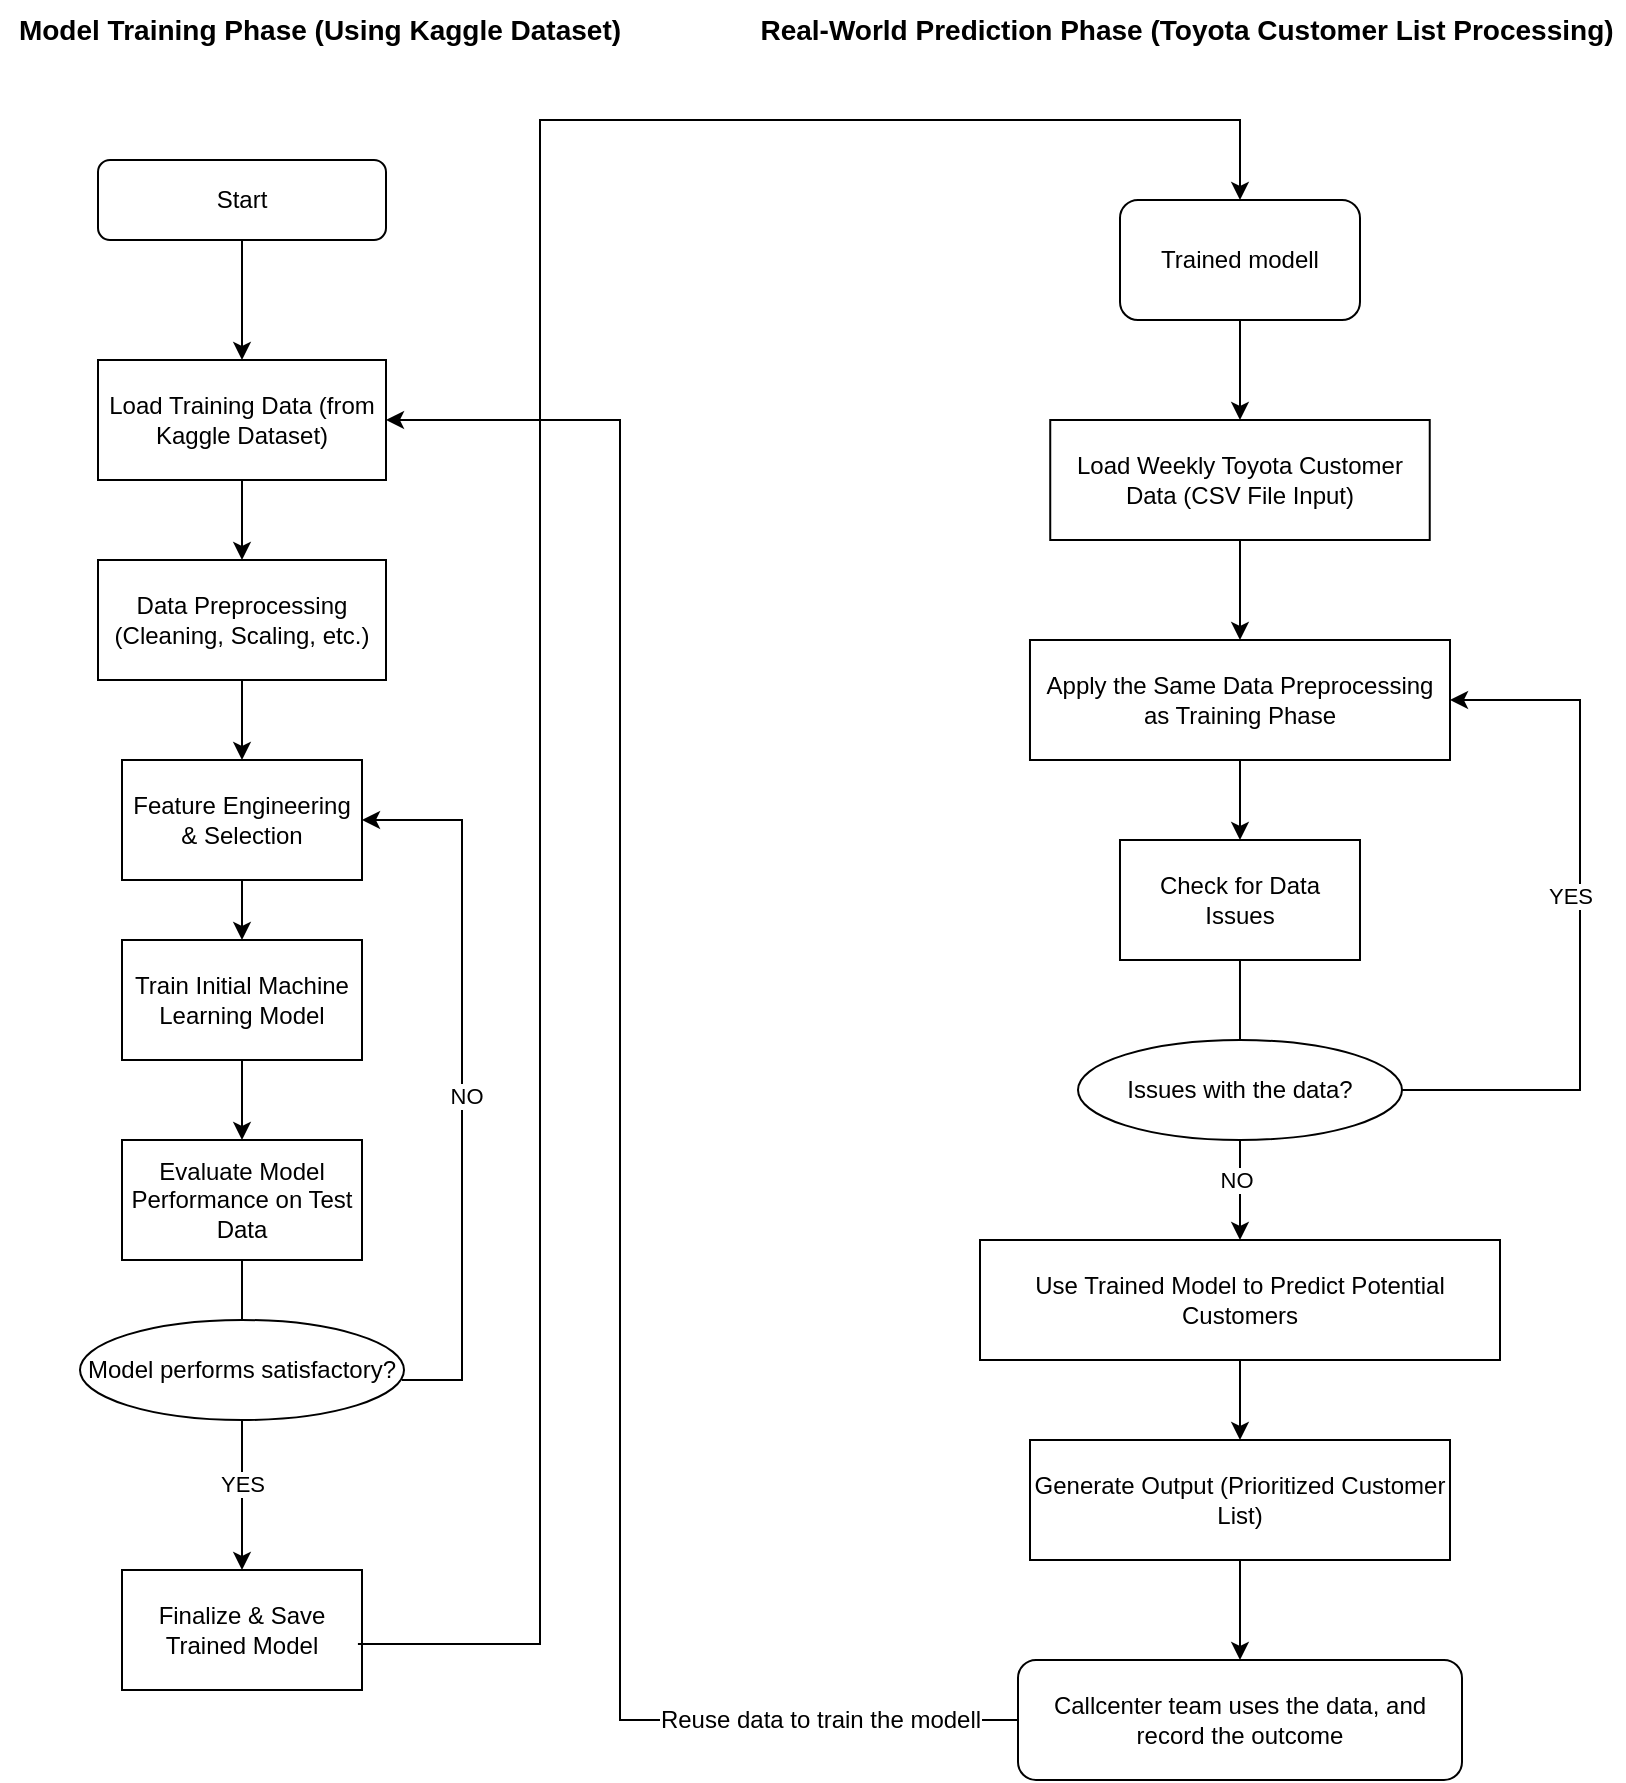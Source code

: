 <mxfile version="26.1.0">
  <diagram id="C5RBs43oDa-KdzZeNtuy" name="Page-1">
    <mxGraphModel dx="1434" dy="746" grid="1" gridSize="10" guides="1" tooltips="1" connect="1" arrows="1" fold="1" page="1" pageScale="1" pageWidth="827" pageHeight="1169" math="0" shadow="0">
      <root>
        <mxCell id="WIyWlLk6GJQsqaUBKTNV-0" />
        <mxCell id="WIyWlLk6GJQsqaUBKTNV-1" parent="WIyWlLk6GJQsqaUBKTNV-0" />
        <mxCell id="gk0OeYUGjCRyECOFVGLQ-5" value="" style="edgeStyle=orthogonalEdgeStyle;rounded=0;orthogonalLoop=1;jettySize=auto;html=1;" parent="WIyWlLk6GJQsqaUBKTNV-1" source="WIyWlLk6GJQsqaUBKTNV-3" target="gk0OeYUGjCRyECOFVGLQ-3" edge="1">
          <mxGeometry relative="1" as="geometry" />
        </mxCell>
        <mxCell id="WIyWlLk6GJQsqaUBKTNV-3" value="Start" style="rounded=1;whiteSpace=wrap;html=1;fontSize=12;glass=0;strokeWidth=1;shadow=0;" parent="WIyWlLk6GJQsqaUBKTNV-1" vertex="1">
          <mxGeometry x="59" y="100" width="144" height="40" as="geometry" />
        </mxCell>
        <mxCell id="gk0OeYUGjCRyECOFVGLQ-0" value="&lt;b&gt;&lt;font style=&quot;font-size: 14px;&quot;&gt;Model Training Phase (Using Kaggle Dataset)&lt;/font&gt;&lt;/b&gt;" style="text;html=1;align=center;verticalAlign=middle;whiteSpace=wrap;rounded=0;" parent="WIyWlLk6GJQsqaUBKTNV-1" vertex="1">
          <mxGeometry x="10" y="20" width="320" height="30" as="geometry" />
        </mxCell>
        <mxCell id="gk0OeYUGjCRyECOFVGLQ-7" value="" style="edgeStyle=orthogonalEdgeStyle;rounded=0;orthogonalLoop=1;jettySize=auto;html=1;" parent="WIyWlLk6GJQsqaUBKTNV-1" source="gk0OeYUGjCRyECOFVGLQ-3" target="gk0OeYUGjCRyECOFVGLQ-6" edge="1">
          <mxGeometry relative="1" as="geometry" />
        </mxCell>
        <mxCell id="gk0OeYUGjCRyECOFVGLQ-3" value="Load Training Data (from Kaggle Dataset)" style="rounded=0;whiteSpace=wrap;html=1;" parent="WIyWlLk6GJQsqaUBKTNV-1" vertex="1">
          <mxGeometry x="59" y="200" width="144" height="60" as="geometry" />
        </mxCell>
        <mxCell id="gk0OeYUGjCRyECOFVGLQ-9" value="" style="edgeStyle=orthogonalEdgeStyle;rounded=0;orthogonalLoop=1;jettySize=auto;html=1;" parent="WIyWlLk6GJQsqaUBKTNV-1" source="gk0OeYUGjCRyECOFVGLQ-6" target="gk0OeYUGjCRyECOFVGLQ-8" edge="1">
          <mxGeometry relative="1" as="geometry" />
        </mxCell>
        <mxCell id="gk0OeYUGjCRyECOFVGLQ-6" value="Data Preprocessing (Cleaning, Scaling, etc.)" style="whiteSpace=wrap;html=1;rounded=0;" parent="WIyWlLk6GJQsqaUBKTNV-1" vertex="1">
          <mxGeometry x="59" y="300" width="144" height="60" as="geometry" />
        </mxCell>
        <mxCell id="gk0OeYUGjCRyECOFVGLQ-11" value="" style="edgeStyle=orthogonalEdgeStyle;rounded=0;orthogonalLoop=1;jettySize=auto;html=1;" parent="WIyWlLk6GJQsqaUBKTNV-1" source="gk0OeYUGjCRyECOFVGLQ-8" target="gk0OeYUGjCRyECOFVGLQ-10" edge="1">
          <mxGeometry relative="1" as="geometry" />
        </mxCell>
        <mxCell id="gk0OeYUGjCRyECOFVGLQ-8" value="Feature Engineering &amp;amp; Selection" style="whiteSpace=wrap;html=1;rounded=0;" parent="WIyWlLk6GJQsqaUBKTNV-1" vertex="1">
          <mxGeometry x="71" y="400" width="120" height="60" as="geometry" />
        </mxCell>
        <mxCell id="gk0OeYUGjCRyECOFVGLQ-13" value="" style="edgeStyle=orthogonalEdgeStyle;rounded=0;orthogonalLoop=1;jettySize=auto;html=1;" parent="WIyWlLk6GJQsqaUBKTNV-1" source="gk0OeYUGjCRyECOFVGLQ-10" target="gk0OeYUGjCRyECOFVGLQ-12" edge="1">
          <mxGeometry relative="1" as="geometry" />
        </mxCell>
        <mxCell id="gk0OeYUGjCRyECOFVGLQ-10" value="Train Initial Machine Learning Model" style="rounded=0;whiteSpace=wrap;html=1;" parent="WIyWlLk6GJQsqaUBKTNV-1" vertex="1">
          <mxGeometry x="71" y="490" width="120" height="60" as="geometry" />
        </mxCell>
        <mxCell id="gk0OeYUGjCRyECOFVGLQ-12" value="Evaluate Model Performance on Test Data" style="whiteSpace=wrap;html=1;rounded=0;" parent="WIyWlLk6GJQsqaUBKTNV-1" vertex="1">
          <mxGeometry x="71" y="590" width="120" height="60" as="geometry" />
        </mxCell>
        <mxCell id="gk0OeYUGjCRyECOFVGLQ-32" value="" style="edgeStyle=orthogonalEdgeStyle;rounded=0;orthogonalLoop=1;jettySize=auto;html=1;" parent="WIyWlLk6GJQsqaUBKTNV-1" edge="1">
          <mxGeometry relative="1" as="geometry">
            <mxPoint x="211" y="710" as="sourcePoint" />
            <mxPoint x="191" y="430" as="targetPoint" />
            <Array as="points">
              <mxPoint x="241" y="710" />
              <mxPoint x="241" y="430" />
            </Array>
          </mxGeometry>
        </mxCell>
        <mxCell id="gk0OeYUGjCRyECOFVGLQ-33" value="NO" style="edgeLabel;html=1;align=center;verticalAlign=middle;resizable=0;points=[];" parent="gk0OeYUGjCRyECOFVGLQ-32" vertex="1" connectable="0">
          <mxGeometry x="-0.043" y="-2" relative="1" as="geometry">
            <mxPoint as="offset" />
          </mxGeometry>
        </mxCell>
        <mxCell id="gk0OeYUGjCRyECOFVGLQ-35" value="" style="edgeStyle=orthogonalEdgeStyle;rounded=0;orthogonalLoop=1;jettySize=auto;html=1;" parent="WIyWlLk6GJQsqaUBKTNV-1" source="gk0OeYUGjCRyECOFVGLQ-29" target="gk0OeYUGjCRyECOFVGLQ-34" edge="1">
          <mxGeometry relative="1" as="geometry" />
        </mxCell>
        <mxCell id="gk0OeYUGjCRyECOFVGLQ-36" value="YES" style="edgeLabel;html=1;align=center;verticalAlign=middle;resizable=0;points=[];" parent="gk0OeYUGjCRyECOFVGLQ-35" vertex="1" connectable="0">
          <mxGeometry x="-0.147" y="5" relative="1" as="geometry">
            <mxPoint x="-5" as="offset" />
          </mxGeometry>
        </mxCell>
        <mxCell id="gk0OeYUGjCRyECOFVGLQ-29" value="Model performs satisfactory?" style="ellipse;whiteSpace=wrap;html=1;rounded=0;" parent="WIyWlLk6GJQsqaUBKTNV-1" vertex="1">
          <mxGeometry x="50" y="680" width="162" height="50" as="geometry" />
        </mxCell>
        <mxCell id="gk0OeYUGjCRyECOFVGLQ-34" value="Finalize &amp;amp; Save Trained Model" style="whiteSpace=wrap;html=1;rounded=0;" parent="WIyWlLk6GJQsqaUBKTNV-1" vertex="1">
          <mxGeometry x="71" y="805" width="120" height="60" as="geometry" />
        </mxCell>
        <mxCell id="gk0OeYUGjCRyECOFVGLQ-37" value="&lt;b&gt;&lt;font style=&quot;font-size: 14px;&quot;&gt;Real-World Prediction Phase (Toyota Customer List Processing)&lt;/font&gt;&lt;/b&gt;" style="text;html=1;align=center;verticalAlign=middle;whiteSpace=wrap;rounded=0;" parent="WIyWlLk6GJQsqaUBKTNV-1" vertex="1">
          <mxGeometry x="385" y="20" width="437" height="30" as="geometry" />
        </mxCell>
        <mxCell id="gk0OeYUGjCRyECOFVGLQ-43" value="Trained modell" style="rounded=1;whiteSpace=wrap;html=1;" parent="WIyWlLk6GJQsqaUBKTNV-1" vertex="1">
          <mxGeometry x="570" y="120" width="120" height="60" as="geometry" />
        </mxCell>
        <mxCell id="gk0OeYUGjCRyECOFVGLQ-44" value="" style="endArrow=classic;html=1;rounded=0;exitX=0.983;exitY=0.617;exitDx=0;exitDy=0;entryX=0.5;entryY=0;entryDx=0;entryDy=0;exitPerimeter=0;" parent="WIyWlLk6GJQsqaUBKTNV-1" source="gk0OeYUGjCRyECOFVGLQ-34" target="gk0OeYUGjCRyECOFVGLQ-43" edge="1">
          <mxGeometry width="50" height="50" relative="1" as="geometry">
            <mxPoint x="216" y="846.02" as="sourcePoint" />
            <mxPoint x="581.04" y="140" as="targetPoint" />
            <Array as="points">
              <mxPoint x="280" y="842" />
              <mxPoint x="280" y="470" />
              <mxPoint x="280" y="80" />
              <mxPoint x="630" y="80" />
            </Array>
          </mxGeometry>
        </mxCell>
        <mxCell id="gk0OeYUGjCRyECOFVGLQ-46" value="Load Weekly Toyota Customer Data (CSV File Input)" style="rounded=0;whiteSpace=wrap;html=1;" parent="WIyWlLk6GJQsqaUBKTNV-1" vertex="1">
          <mxGeometry x="535.12" y="230" width="189.75" height="60" as="geometry" />
        </mxCell>
        <mxCell id="gk0OeYUGjCRyECOFVGLQ-47" value="" style="endArrow=classic;html=1;rounded=0;exitX=0.5;exitY=1;exitDx=0;exitDy=0;entryX=0.5;entryY=0;entryDx=0;entryDy=0;" parent="WIyWlLk6GJQsqaUBKTNV-1" source="gk0OeYUGjCRyECOFVGLQ-43" target="gk0OeYUGjCRyECOFVGLQ-46" edge="1">
          <mxGeometry width="50" height="50" relative="1" as="geometry">
            <mxPoint x="440" y="400" as="sourcePoint" />
            <mxPoint x="490" y="350" as="targetPoint" />
            <Array as="points" />
          </mxGeometry>
        </mxCell>
        <mxCell id="gk0OeYUGjCRyECOFVGLQ-56" value="" style="edgeStyle=orthogonalEdgeStyle;rounded=0;orthogonalLoop=1;jettySize=auto;html=1;" parent="WIyWlLk6GJQsqaUBKTNV-1" source="gk0OeYUGjCRyECOFVGLQ-51" target="gk0OeYUGjCRyECOFVGLQ-55" edge="1">
          <mxGeometry relative="1" as="geometry" />
        </mxCell>
        <mxCell id="gk0OeYUGjCRyECOFVGLQ-51" value="Apply the Same Data Preprocessing as Training Phase" style="whiteSpace=wrap;html=1;rounded=0;" parent="WIyWlLk6GJQsqaUBKTNV-1" vertex="1">
          <mxGeometry x="524.99" y="340" width="210.01" height="60" as="geometry" />
        </mxCell>
        <mxCell id="gk0OeYUGjCRyECOFVGLQ-54" value="" style="endArrow=classic;html=1;rounded=0;exitX=0.5;exitY=1;exitDx=0;exitDy=0;entryX=0.5;entryY=0;entryDx=0;entryDy=0;" parent="WIyWlLk6GJQsqaUBKTNV-1" source="gk0OeYUGjCRyECOFVGLQ-46" target="gk0OeYUGjCRyECOFVGLQ-51" edge="1">
          <mxGeometry width="50" height="50" relative="1" as="geometry">
            <mxPoint x="440" y="400" as="sourcePoint" />
            <mxPoint x="490" y="350" as="targetPoint" />
          </mxGeometry>
        </mxCell>
        <mxCell id="gk0OeYUGjCRyECOFVGLQ-55" value="&lt;span style=&quot;color: rgba(0, 0, 0, 0); font-family: monospace; font-size: 0px; text-align: start; text-wrap-mode: nowrap;&quot;&gt;%3CmxGraphModel%3E%3Croot%3E%3CmxCell%20id%3D%220%22%2F%3E%3CmxCell%20id%3D%221%22%20parent%3D%220%22%2F%3E%3CmxCell%20id%3D%222%22%20value%3D%22%22%20style%3D%22whiteSpace%3Dwrap%3Bhtml%3D1%3Brounded%3D0%3B%22%20vertex%3D%221%22%20parent%3D%221%22%3E%3CmxGeometry%20x%3D%22543.505%22%20y%3D%22500%22%20width%3D%22120%22%20height%3D%2260%22%20as%3D%22geometry%22%2F%3E%3C%2FmxCell%3E%3C%2Froot%3E%3C%2FmxGraphModel%3E&lt;/span&gt;Check for Data Issues" style="whiteSpace=wrap;html=1;rounded=0;" parent="WIyWlLk6GJQsqaUBKTNV-1" vertex="1">
          <mxGeometry x="569.995" y="440" width="120" height="60" as="geometry" />
        </mxCell>
        <mxCell id="gk0OeYUGjCRyECOFVGLQ-64" value="" style="edgeStyle=orthogonalEdgeStyle;rounded=0;orthogonalLoop=1;jettySize=auto;html=1;" parent="WIyWlLk6GJQsqaUBKTNV-1" source="gk0OeYUGjCRyECOFVGLQ-57" target="gk0OeYUGjCRyECOFVGLQ-63" edge="1">
          <mxGeometry relative="1" as="geometry" />
        </mxCell>
        <mxCell id="gk0OeYUGjCRyECOFVGLQ-65" value="NO" style="edgeLabel;html=1;align=center;verticalAlign=middle;resizable=0;points=[];" parent="gk0OeYUGjCRyECOFVGLQ-64" vertex="1" connectable="0">
          <mxGeometry x="-0.227" y="-2" relative="1" as="geometry">
            <mxPoint as="offset" />
          </mxGeometry>
        </mxCell>
        <mxCell id="gk0OeYUGjCRyECOFVGLQ-57" value="Issues with the data?" style="ellipse;whiteSpace=wrap;html=1;rounded=0;" parent="WIyWlLk6GJQsqaUBKTNV-1" vertex="1">
          <mxGeometry x="549" y="540" width="162" height="50" as="geometry" />
        </mxCell>
        <mxCell id="gk0OeYUGjCRyECOFVGLQ-59" value="" style="endArrow=none;html=1;rounded=0;exitX=0.5;exitY=1;exitDx=0;exitDy=0;entryX=0.5;entryY=0;entryDx=0;entryDy=0;" parent="WIyWlLk6GJQsqaUBKTNV-1" source="gk0OeYUGjCRyECOFVGLQ-12" target="gk0OeYUGjCRyECOFVGLQ-29" edge="1">
          <mxGeometry width="50" height="50" relative="1" as="geometry">
            <mxPoint x="368" y="400" as="sourcePoint" />
            <mxPoint x="418" y="350" as="targetPoint" />
            <Array as="points" />
          </mxGeometry>
        </mxCell>
        <mxCell id="gk0OeYUGjCRyECOFVGLQ-60" value="" style="endArrow=none;html=1;rounded=0;exitX=0.5;exitY=0;exitDx=0;exitDy=0;entryX=0.5;entryY=1;entryDx=0;entryDy=0;" parent="WIyWlLk6GJQsqaUBKTNV-1" source="gk0OeYUGjCRyECOFVGLQ-57" target="gk0OeYUGjCRyECOFVGLQ-55" edge="1">
          <mxGeometry width="50" height="50" relative="1" as="geometry">
            <mxPoint x="440" y="600" as="sourcePoint" />
            <mxPoint x="490" y="550" as="targetPoint" />
          </mxGeometry>
        </mxCell>
        <mxCell id="gk0OeYUGjCRyECOFVGLQ-61" value="" style="endArrow=classic;html=1;rounded=0;exitX=1;exitY=0.5;exitDx=0;exitDy=0;entryX=1;entryY=0.5;entryDx=0;entryDy=0;" parent="WIyWlLk6GJQsqaUBKTNV-1" source="gk0OeYUGjCRyECOFVGLQ-57" target="gk0OeYUGjCRyECOFVGLQ-51" edge="1">
          <mxGeometry width="50" height="50" relative="1" as="geometry">
            <mxPoint x="440" y="600" as="sourcePoint" />
            <mxPoint x="490" y="550" as="targetPoint" />
            <Array as="points">
              <mxPoint x="800" y="565" />
              <mxPoint x="800" y="370" />
            </Array>
          </mxGeometry>
        </mxCell>
        <mxCell id="gk0OeYUGjCRyECOFVGLQ-62" value="YES" style="edgeLabel;html=1;align=center;verticalAlign=middle;resizable=0;points=[];" parent="gk0OeYUGjCRyECOFVGLQ-61" vertex="1" connectable="0">
          <mxGeometry x="0.066" y="5" relative="1" as="geometry">
            <mxPoint as="offset" />
          </mxGeometry>
        </mxCell>
        <mxCell id="gk0OeYUGjCRyECOFVGLQ-67" value="" style="edgeStyle=orthogonalEdgeStyle;rounded=0;orthogonalLoop=1;jettySize=auto;html=1;" parent="WIyWlLk6GJQsqaUBKTNV-1" source="gk0OeYUGjCRyECOFVGLQ-63" target="gk0OeYUGjCRyECOFVGLQ-66" edge="1">
          <mxGeometry relative="1" as="geometry" />
        </mxCell>
        <mxCell id="gk0OeYUGjCRyECOFVGLQ-63" value="Use Trained Model to Predict Potential Customers" style="whiteSpace=wrap;html=1;rounded=0;" parent="WIyWlLk6GJQsqaUBKTNV-1" vertex="1">
          <mxGeometry x="500" y="640" width="260" height="60" as="geometry" />
        </mxCell>
        <mxCell id="gk0OeYUGjCRyECOFVGLQ-66" value="Generate Output (Prioritized Customer List)" style="whiteSpace=wrap;html=1;rounded=0;" parent="WIyWlLk6GJQsqaUBKTNV-1" vertex="1">
          <mxGeometry x="525" y="740" width="210" height="60" as="geometry" />
        </mxCell>
        <mxCell id="gk0OeYUGjCRyECOFVGLQ-75" value="Callcenter team uses the data, and record the outcome" style="rounded=1;whiteSpace=wrap;html=1;fontSize=12;glass=0;strokeWidth=1;shadow=0;" parent="WIyWlLk6GJQsqaUBKTNV-1" vertex="1">
          <mxGeometry x="519" y="850" width="222" height="60" as="geometry" />
        </mxCell>
        <mxCell id="uNdYgkA7RQt52pQLqfgy-4" value="" style="endArrow=classic;html=1;rounded=0;exitX=0.5;exitY=1;exitDx=0;exitDy=0;" edge="1" parent="WIyWlLk6GJQsqaUBKTNV-1" source="gk0OeYUGjCRyECOFVGLQ-66" target="gk0OeYUGjCRyECOFVGLQ-75">
          <mxGeometry width="50" height="50" relative="1" as="geometry">
            <mxPoint x="390" y="910" as="sourcePoint" />
            <mxPoint x="440" y="860" as="targetPoint" />
          </mxGeometry>
        </mxCell>
        <mxCell id="uNdYgkA7RQt52pQLqfgy-5" value="" style="endArrow=classic;html=1;rounded=0;exitX=0;exitY=0.5;exitDx=0;exitDy=0;entryX=1;entryY=0.5;entryDx=0;entryDy=0;" edge="1" parent="WIyWlLk6GJQsqaUBKTNV-1" source="gk0OeYUGjCRyECOFVGLQ-75" target="gk0OeYUGjCRyECOFVGLQ-3">
          <mxGeometry width="50" height="50" relative="1" as="geometry">
            <mxPoint x="390" y="810" as="sourcePoint" />
            <mxPoint x="440" y="760" as="targetPoint" />
            <Array as="points">
              <mxPoint x="320" y="880" />
              <mxPoint x="320" y="230" />
            </Array>
          </mxGeometry>
        </mxCell>
        <mxCell id="uNdYgkA7RQt52pQLqfgy-6" value="Reuse data to train the modell" style="edgeLabel;html=1;align=center;verticalAlign=middle;resizable=0;points=[];fontSize=12;" vertex="1" connectable="0" parent="uNdYgkA7RQt52pQLqfgy-5">
          <mxGeometry x="-0.841" relative="1" as="geometry">
            <mxPoint x="-22" as="offset" />
          </mxGeometry>
        </mxCell>
      </root>
    </mxGraphModel>
  </diagram>
</mxfile>
